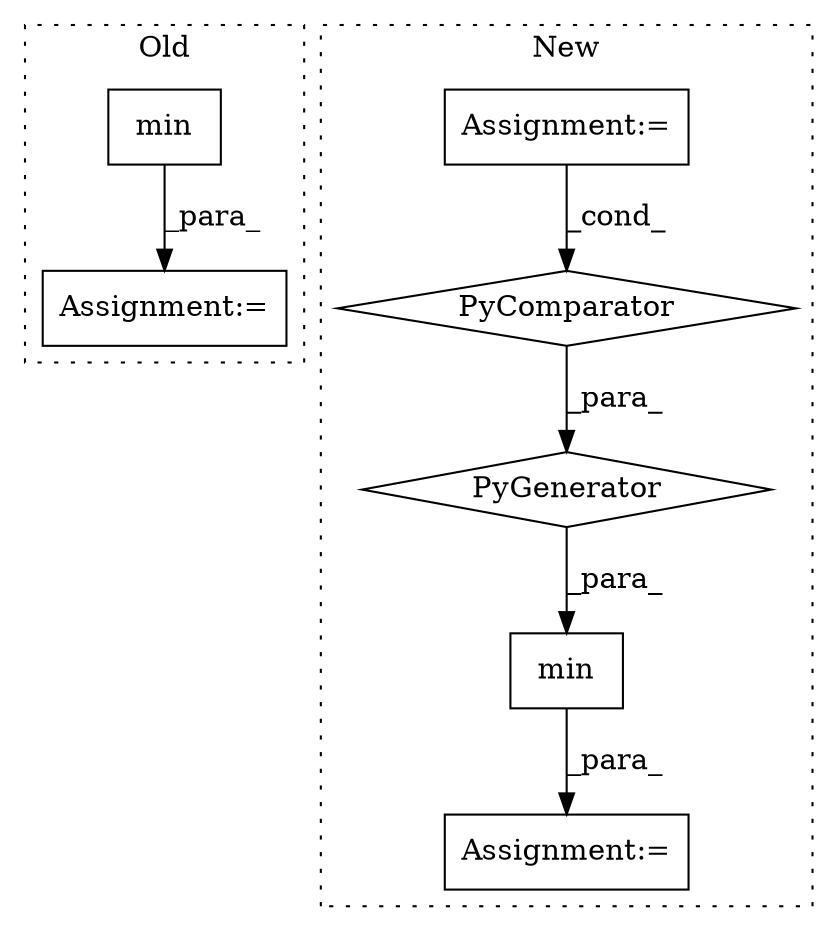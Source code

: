 digraph G {
subgraph cluster0 {
1 [label="min" a="32" s="6135,6156" l="4,1" shape="box"];
5 [label="Assignment:=" a="7" s="6134" l="1" shape="box"];
label = "Old";
style="dotted";
}
subgraph cluster1 {
2 [label="PyGenerator" a="107" s="6182" l="106" shape="diamond"];
3 [label="PyComparator" a="113" s="6247" l="35" shape="diamond"];
4 [label="Assignment:=" a="7" s="6247" l="35" shape="box"];
6 [label="Assignment:=" a="7" s="6166" l="1" shape="box"];
7 [label="min" a="32" s="6167,6288" l="15,-3" shape="box"];
label = "New";
style="dotted";
}
1 -> 5 [label="_para_"];
2 -> 7 [label="_para_"];
3 -> 2 [label="_para_"];
4 -> 3 [label="_cond_"];
7 -> 6 [label="_para_"];
}